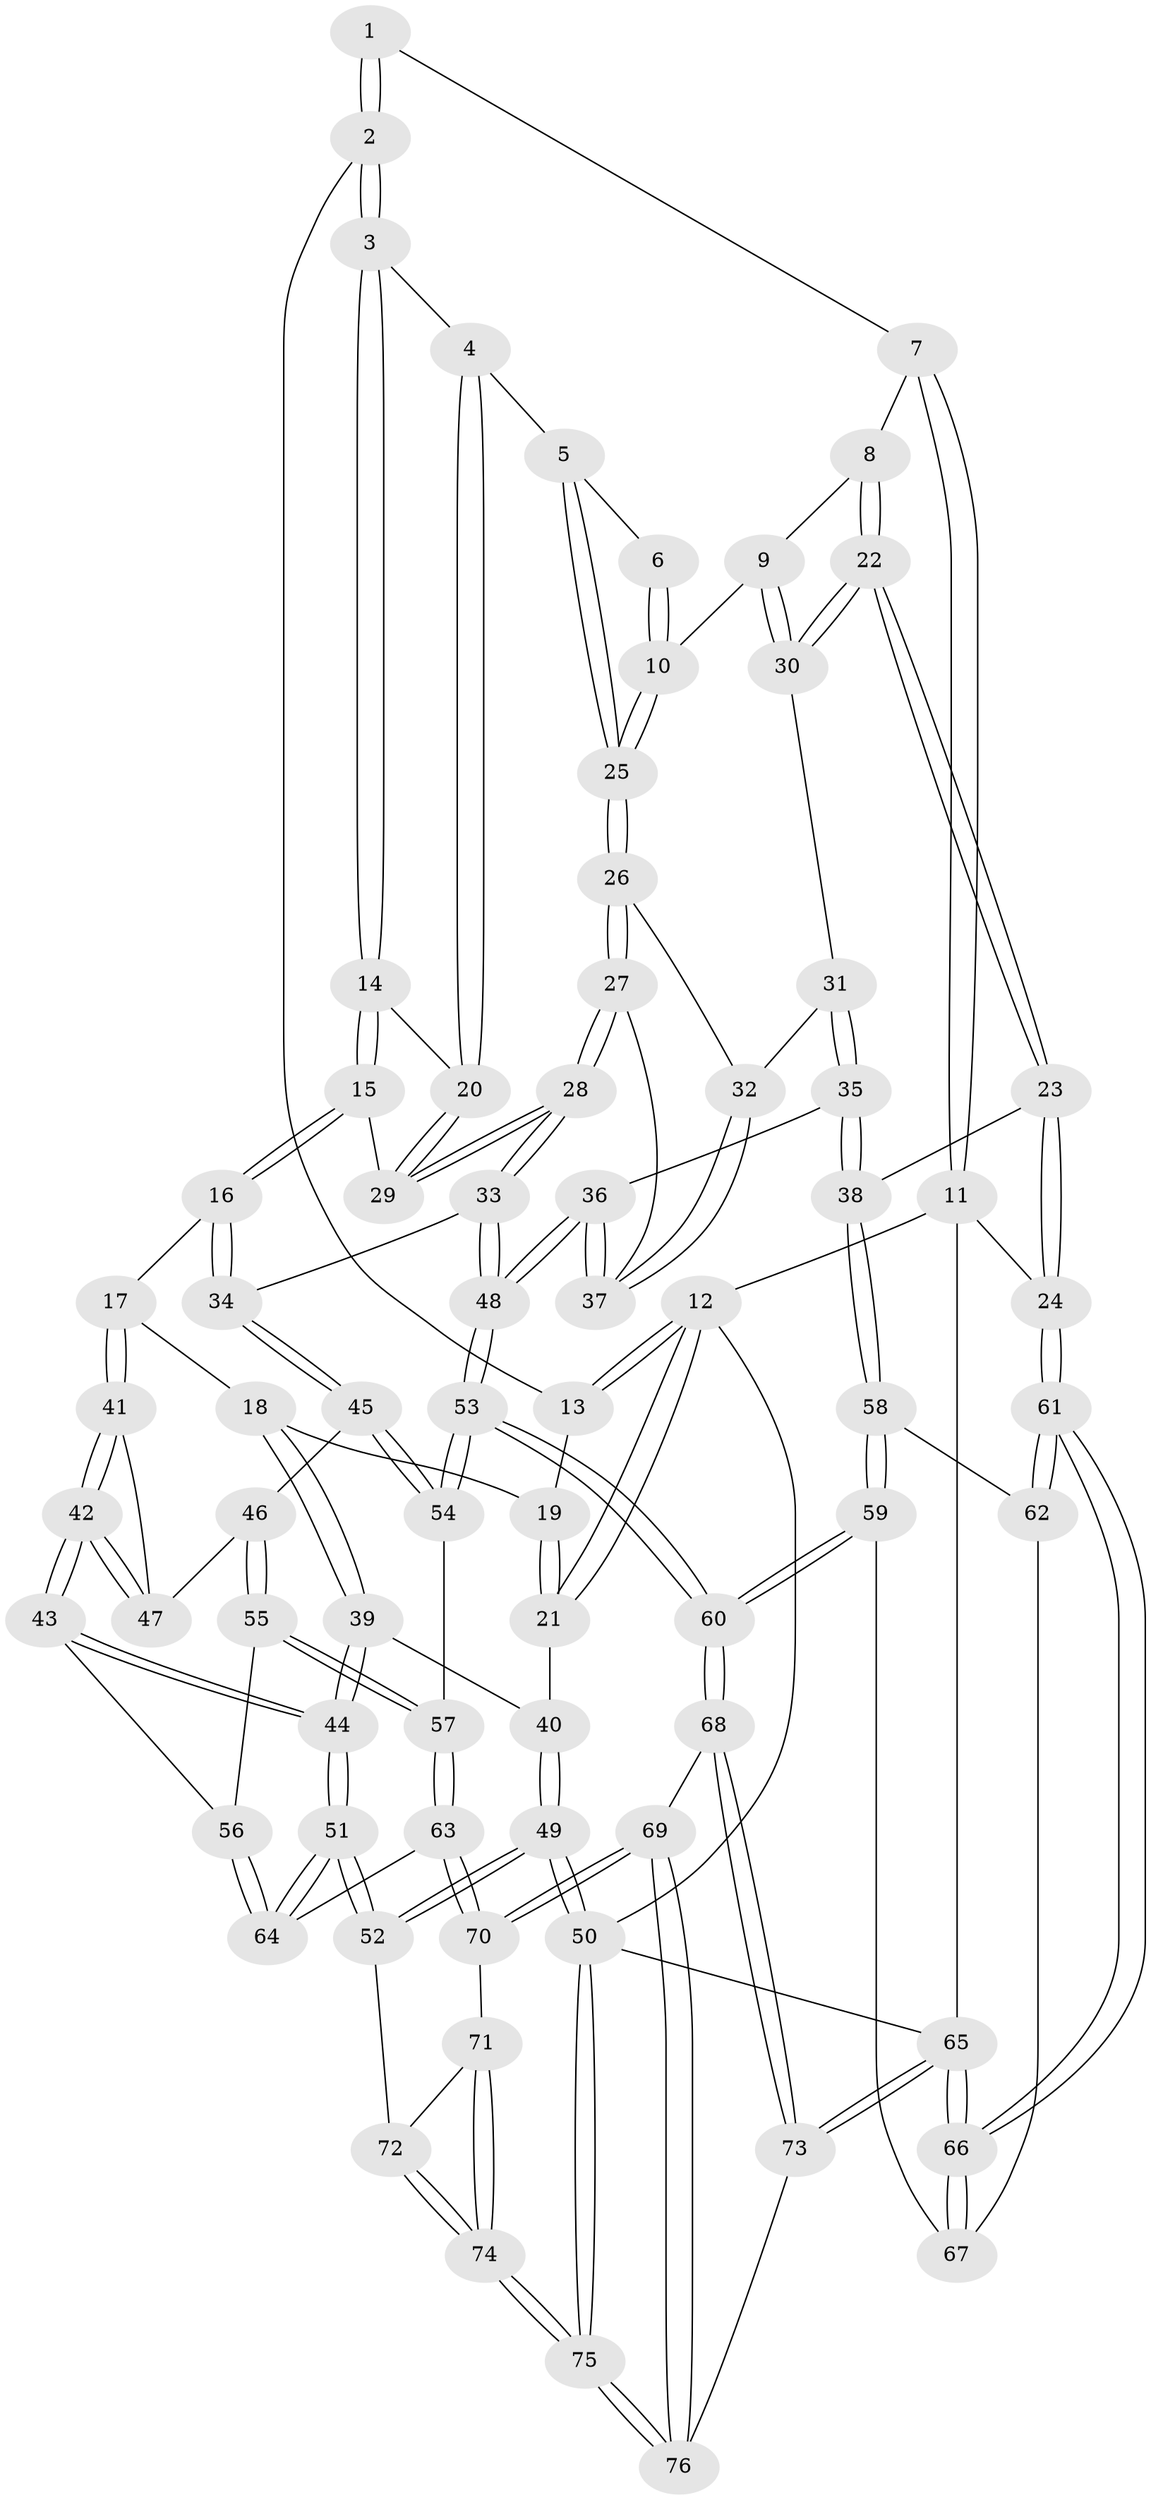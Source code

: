 // Generated by graph-tools (version 1.1) at 2025/02/03/09/25 05:02:23]
// undirected, 76 vertices, 187 edges
graph export_dot {
graph [start="1"]
  node [color=gray90,style=filled];
  1 [pos="+0.7755778866642243+0"];
  2 [pos="+0.38226705407354833+0"];
  3 [pos="+0.39331062083872337+0"];
  4 [pos="+0.5389455102385996+0.05481869829010156"];
  5 [pos="+0.5731970360626278+0.08596971362283595"];
  6 [pos="+0.7718166869097739+0"];
  7 [pos="+0.8373932327187874+0"];
  8 [pos="+0.8617989118226547+0.06421815485015084"];
  9 [pos="+0.6978125720428678+0.12460580185361148"];
  10 [pos="+0.6876134226929697+0.12244194615982548"];
  11 [pos="+1+0"];
  12 [pos="+0+0"];
  13 [pos="+0.20594533117097463+0"];
  14 [pos="+0.3839972557420559+0.034030418685193985"];
  15 [pos="+0.2946529462785154+0.17572530788607285"];
  16 [pos="+0.27340549398979863+0.19441131584484828"];
  17 [pos="+0.2109762713902345+0.20726698875925104"];
  18 [pos="+0.19972298198502428+0.20426208832820444"];
  19 [pos="+0.19004855535941198+0.0459394027310501"];
  20 [pos="+0.44817462840182737+0.11064727072907682"];
  21 [pos="+0+0.11974647356903588"];
  22 [pos="+0.9244555234479667+0.21635984814261777"];
  23 [pos="+0.9800611975178728+0.24384793611456707"];
  24 [pos="+1+0.25425077900404897"];
  25 [pos="+0.6142213578454693+0.1708490568076508"];
  26 [pos="+0.6028061375075522+0.19659138559298972"];
  27 [pos="+0.5787001541543841+0.2253729982012229"];
  28 [pos="+0.5521990005094695+0.24273461463055301"];
  29 [pos="+0.4666598178954379+0.1627984276193856"];
  30 [pos="+0.8694788982934567+0.22115344740899215"];
  31 [pos="+0.792708817094568+0.2631116751875236"];
  32 [pos="+0.7764959123150974+0.2629919062820086"];
  33 [pos="+0.5012689843000299+0.3304464982914316"];
  34 [pos="+0.4956327325859341+0.33339965694534524"];
  35 [pos="+0.7558799895166319+0.4114783453138256"];
  36 [pos="+0.73404606927059+0.416133402664316"];
  37 [pos="+0.6982966083803888+0.32251717654894796"];
  38 [pos="+0.8344926968743493+0.425250934893629"];
  39 [pos="+0.09179489869235799+0.2422942014504934"];
  40 [pos="+0+0.19758918763054847"];
  41 [pos="+0.23644903140363457+0.26550725000492276"];
  42 [pos="+0.23219749985874946+0.44583934694555594"];
  43 [pos="+0.22195966823496524+0.4748044887790285"];
  44 [pos="+0.14830485731209325+0.5186543727208716"];
  45 [pos="+0.4838583426608027+0.34846154810965785"];
  46 [pos="+0.41515570847773375+0.39355232021578535"];
  47 [pos="+0.31341779116383267+0.3566944256224266"];
  48 [pos="+0.6711150630741333+0.4649866183714999"];
  49 [pos="+0+0.7672902795234953"];
  50 [pos="+0+1"];
  51 [pos="+0.09955342606157361+0.6120432805049536"];
  52 [pos="+0.06755389688769114+0.6372246623053022"];
  53 [pos="+0.6547517595814893+0.6440388574663742"];
  54 [pos="+0.5269485719005002+0.6145360984717632"];
  55 [pos="+0.3975391178334775+0.4234284654593051"];
  56 [pos="+0.3214737029380406+0.47352454670633365"];
  57 [pos="+0.44537318626209144+0.626195330992558"];
  58 [pos="+0.859081271830552+0.47267307160018135"];
  59 [pos="+0.7421896769600388+0.6642488812464624"];
  60 [pos="+0.6945807870297044+0.6914318207544613"];
  61 [pos="+1+0.4708477332866675"];
  62 [pos="+0.8879179068690735+0.4865641711766243"];
  63 [pos="+0.4019671320591553+0.6486866501170728"];
  64 [pos="+0.37625064354095666+0.6374266037259877"];
  65 [pos="+1+1"];
  66 [pos="+1+0.6920999600327251"];
  67 [pos="+0.9169522255740217+0.6260792610456245"];
  68 [pos="+0.7082897121988772+0.8560628057978712"];
  69 [pos="+0.46700886601065106+0.8539057097060326"];
  70 [pos="+0.38437158026951773+0.7838230707915715"];
  71 [pos="+0.35605980842799606+0.7958444695353644"];
  72 [pos="+0.22216355573622038+0.7352394719143392"];
  73 [pos="+0.8730404850560542+1"];
  74 [pos="+0.2739726205964785+0.8848118116863651"];
  75 [pos="+0+1"];
  76 [pos="+0.31335942959019797+1"];
  1 -- 2;
  1 -- 2;
  1 -- 7;
  2 -- 3;
  2 -- 3;
  2 -- 13;
  3 -- 4;
  3 -- 14;
  3 -- 14;
  4 -- 5;
  4 -- 20;
  4 -- 20;
  5 -- 6;
  5 -- 25;
  5 -- 25;
  6 -- 10;
  6 -- 10;
  7 -- 8;
  7 -- 11;
  7 -- 11;
  8 -- 9;
  8 -- 22;
  8 -- 22;
  9 -- 10;
  9 -- 30;
  9 -- 30;
  10 -- 25;
  10 -- 25;
  11 -- 12;
  11 -- 24;
  11 -- 65;
  12 -- 13;
  12 -- 13;
  12 -- 21;
  12 -- 21;
  12 -- 50;
  13 -- 19;
  14 -- 15;
  14 -- 15;
  14 -- 20;
  15 -- 16;
  15 -- 16;
  15 -- 29;
  16 -- 17;
  16 -- 34;
  16 -- 34;
  17 -- 18;
  17 -- 41;
  17 -- 41;
  18 -- 19;
  18 -- 39;
  18 -- 39;
  19 -- 21;
  19 -- 21;
  20 -- 29;
  20 -- 29;
  21 -- 40;
  22 -- 23;
  22 -- 23;
  22 -- 30;
  22 -- 30;
  23 -- 24;
  23 -- 24;
  23 -- 38;
  24 -- 61;
  24 -- 61;
  25 -- 26;
  25 -- 26;
  26 -- 27;
  26 -- 27;
  26 -- 32;
  27 -- 28;
  27 -- 28;
  27 -- 37;
  28 -- 29;
  28 -- 29;
  28 -- 33;
  28 -- 33;
  30 -- 31;
  31 -- 32;
  31 -- 35;
  31 -- 35;
  32 -- 37;
  32 -- 37;
  33 -- 34;
  33 -- 48;
  33 -- 48;
  34 -- 45;
  34 -- 45;
  35 -- 36;
  35 -- 38;
  35 -- 38;
  36 -- 37;
  36 -- 37;
  36 -- 48;
  36 -- 48;
  38 -- 58;
  38 -- 58;
  39 -- 40;
  39 -- 44;
  39 -- 44;
  40 -- 49;
  40 -- 49;
  41 -- 42;
  41 -- 42;
  41 -- 47;
  42 -- 43;
  42 -- 43;
  42 -- 47;
  42 -- 47;
  43 -- 44;
  43 -- 44;
  43 -- 56;
  44 -- 51;
  44 -- 51;
  45 -- 46;
  45 -- 54;
  45 -- 54;
  46 -- 47;
  46 -- 55;
  46 -- 55;
  48 -- 53;
  48 -- 53;
  49 -- 50;
  49 -- 50;
  49 -- 52;
  49 -- 52;
  50 -- 75;
  50 -- 75;
  50 -- 65;
  51 -- 52;
  51 -- 52;
  51 -- 64;
  51 -- 64;
  52 -- 72;
  53 -- 54;
  53 -- 54;
  53 -- 60;
  53 -- 60;
  54 -- 57;
  55 -- 56;
  55 -- 57;
  55 -- 57;
  56 -- 64;
  56 -- 64;
  57 -- 63;
  57 -- 63;
  58 -- 59;
  58 -- 59;
  58 -- 62;
  59 -- 60;
  59 -- 60;
  59 -- 67;
  60 -- 68;
  60 -- 68;
  61 -- 62;
  61 -- 62;
  61 -- 66;
  61 -- 66;
  62 -- 67;
  63 -- 64;
  63 -- 70;
  63 -- 70;
  65 -- 66;
  65 -- 66;
  65 -- 73;
  65 -- 73;
  66 -- 67;
  66 -- 67;
  68 -- 69;
  68 -- 73;
  68 -- 73;
  69 -- 70;
  69 -- 70;
  69 -- 76;
  69 -- 76;
  70 -- 71;
  71 -- 72;
  71 -- 74;
  71 -- 74;
  72 -- 74;
  72 -- 74;
  73 -- 76;
  74 -- 75;
  74 -- 75;
  75 -- 76;
  75 -- 76;
}

